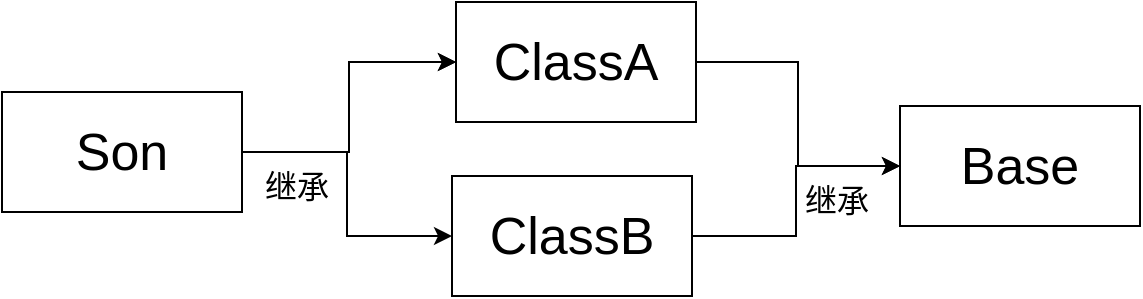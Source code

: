 <mxfile version="21.1.7" type="device">
  <diagram name="第 1 页" id="6dkmAV-BHhVbQNRhc_qD">
    <mxGraphModel dx="1508" dy="869" grid="0" gridSize="10" guides="1" tooltips="1" connect="1" arrows="1" fold="1" page="1" pageScale="1" pageWidth="827" pageHeight="1169" math="0" shadow="0">
      <root>
        <mxCell id="0" />
        <mxCell id="1" parent="0" />
        <mxCell id="YsBrcj-paFHd4NtUPqVI-83" style="edgeStyle=orthogonalEdgeStyle;rounded=0;orthogonalLoop=1;jettySize=auto;html=1;entryX=0;entryY=0.5;entryDx=0;entryDy=0;" edge="1" parent="1" target="YsBrcj-paFHd4NtUPqVI-79">
          <mxGeometry relative="1" as="geometry">
            <mxPoint x="310" y="232" as="sourcePoint" />
          </mxGeometry>
        </mxCell>
        <mxCell id="YsBrcj-paFHd4NtUPqVI-84" style="edgeStyle=orthogonalEdgeStyle;rounded=0;orthogonalLoop=1;jettySize=auto;html=1;exitX=1;exitY=0.5;exitDx=0;exitDy=0;" edge="1" parent="1" source="YsBrcj-paFHd4NtUPqVI-78" target="YsBrcj-paFHd4NtUPqVI-79">
          <mxGeometry relative="1" as="geometry" />
        </mxCell>
        <mxCell id="YsBrcj-paFHd4NtUPqVI-94" value="" style="edgeStyle=orthogonalEdgeStyle;rounded=0;orthogonalLoop=1;jettySize=auto;html=1;" edge="1" parent="1" source="YsBrcj-paFHd4NtUPqVI-78" target="YsBrcj-paFHd4NtUPqVI-80">
          <mxGeometry relative="1" as="geometry" />
        </mxCell>
        <mxCell id="YsBrcj-paFHd4NtUPqVI-78" value="Son" style="rounded=0;whiteSpace=wrap;html=1;fontSize=26;" vertex="1" parent="1">
          <mxGeometry x="85" y="247" width="120" height="60" as="geometry" />
        </mxCell>
        <mxCell id="YsBrcj-paFHd4NtUPqVI-87" value="" style="edgeStyle=orthogonalEdgeStyle;rounded=0;orthogonalLoop=1;jettySize=auto;html=1;" edge="1" parent="1" source="YsBrcj-paFHd4NtUPqVI-79" target="YsBrcj-paFHd4NtUPqVI-81">
          <mxGeometry relative="1" as="geometry" />
        </mxCell>
        <mxCell id="YsBrcj-paFHd4NtUPqVI-79" value="ClassA" style="rounded=0;whiteSpace=wrap;html=1;fontSize=26;" vertex="1" parent="1">
          <mxGeometry x="312" y="202" width="120" height="60" as="geometry" />
        </mxCell>
        <mxCell id="YsBrcj-paFHd4NtUPqVI-88" value="" style="edgeStyle=orthogonalEdgeStyle;rounded=0;orthogonalLoop=1;jettySize=auto;html=1;" edge="1" parent="1" source="YsBrcj-paFHd4NtUPqVI-80" target="YsBrcj-paFHd4NtUPqVI-81">
          <mxGeometry relative="1" as="geometry" />
        </mxCell>
        <mxCell id="YsBrcj-paFHd4NtUPqVI-80" value="ClassB" style="rounded=0;whiteSpace=wrap;html=1;fontSize=26;" vertex="1" parent="1">
          <mxGeometry x="310" y="289" width="120" height="60" as="geometry" />
        </mxCell>
        <mxCell id="YsBrcj-paFHd4NtUPqVI-81" value="Base" style="rounded=0;whiteSpace=wrap;html=1;fontSize=26;" vertex="1" parent="1">
          <mxGeometry x="534" y="254" width="120" height="60" as="geometry" />
        </mxCell>
        <mxCell id="YsBrcj-paFHd4NtUPqVI-92" value="继承" style="text;strokeColor=none;fillColor=none;html=1;fontSize=16;fontStyle=0;verticalAlign=middle;align=center;" vertex="1" parent="1">
          <mxGeometry x="452" y="281" width="100" height="40" as="geometry" />
        </mxCell>
        <mxCell id="YsBrcj-paFHd4NtUPqVI-91" value="继承" style="text;strokeColor=none;fillColor=none;html=1;fontSize=16;fontStyle=0;verticalAlign=middle;align=center;" vertex="1" parent="1">
          <mxGeometry x="182" y="274" width="100" height="40" as="geometry" />
        </mxCell>
      </root>
    </mxGraphModel>
  </diagram>
</mxfile>
